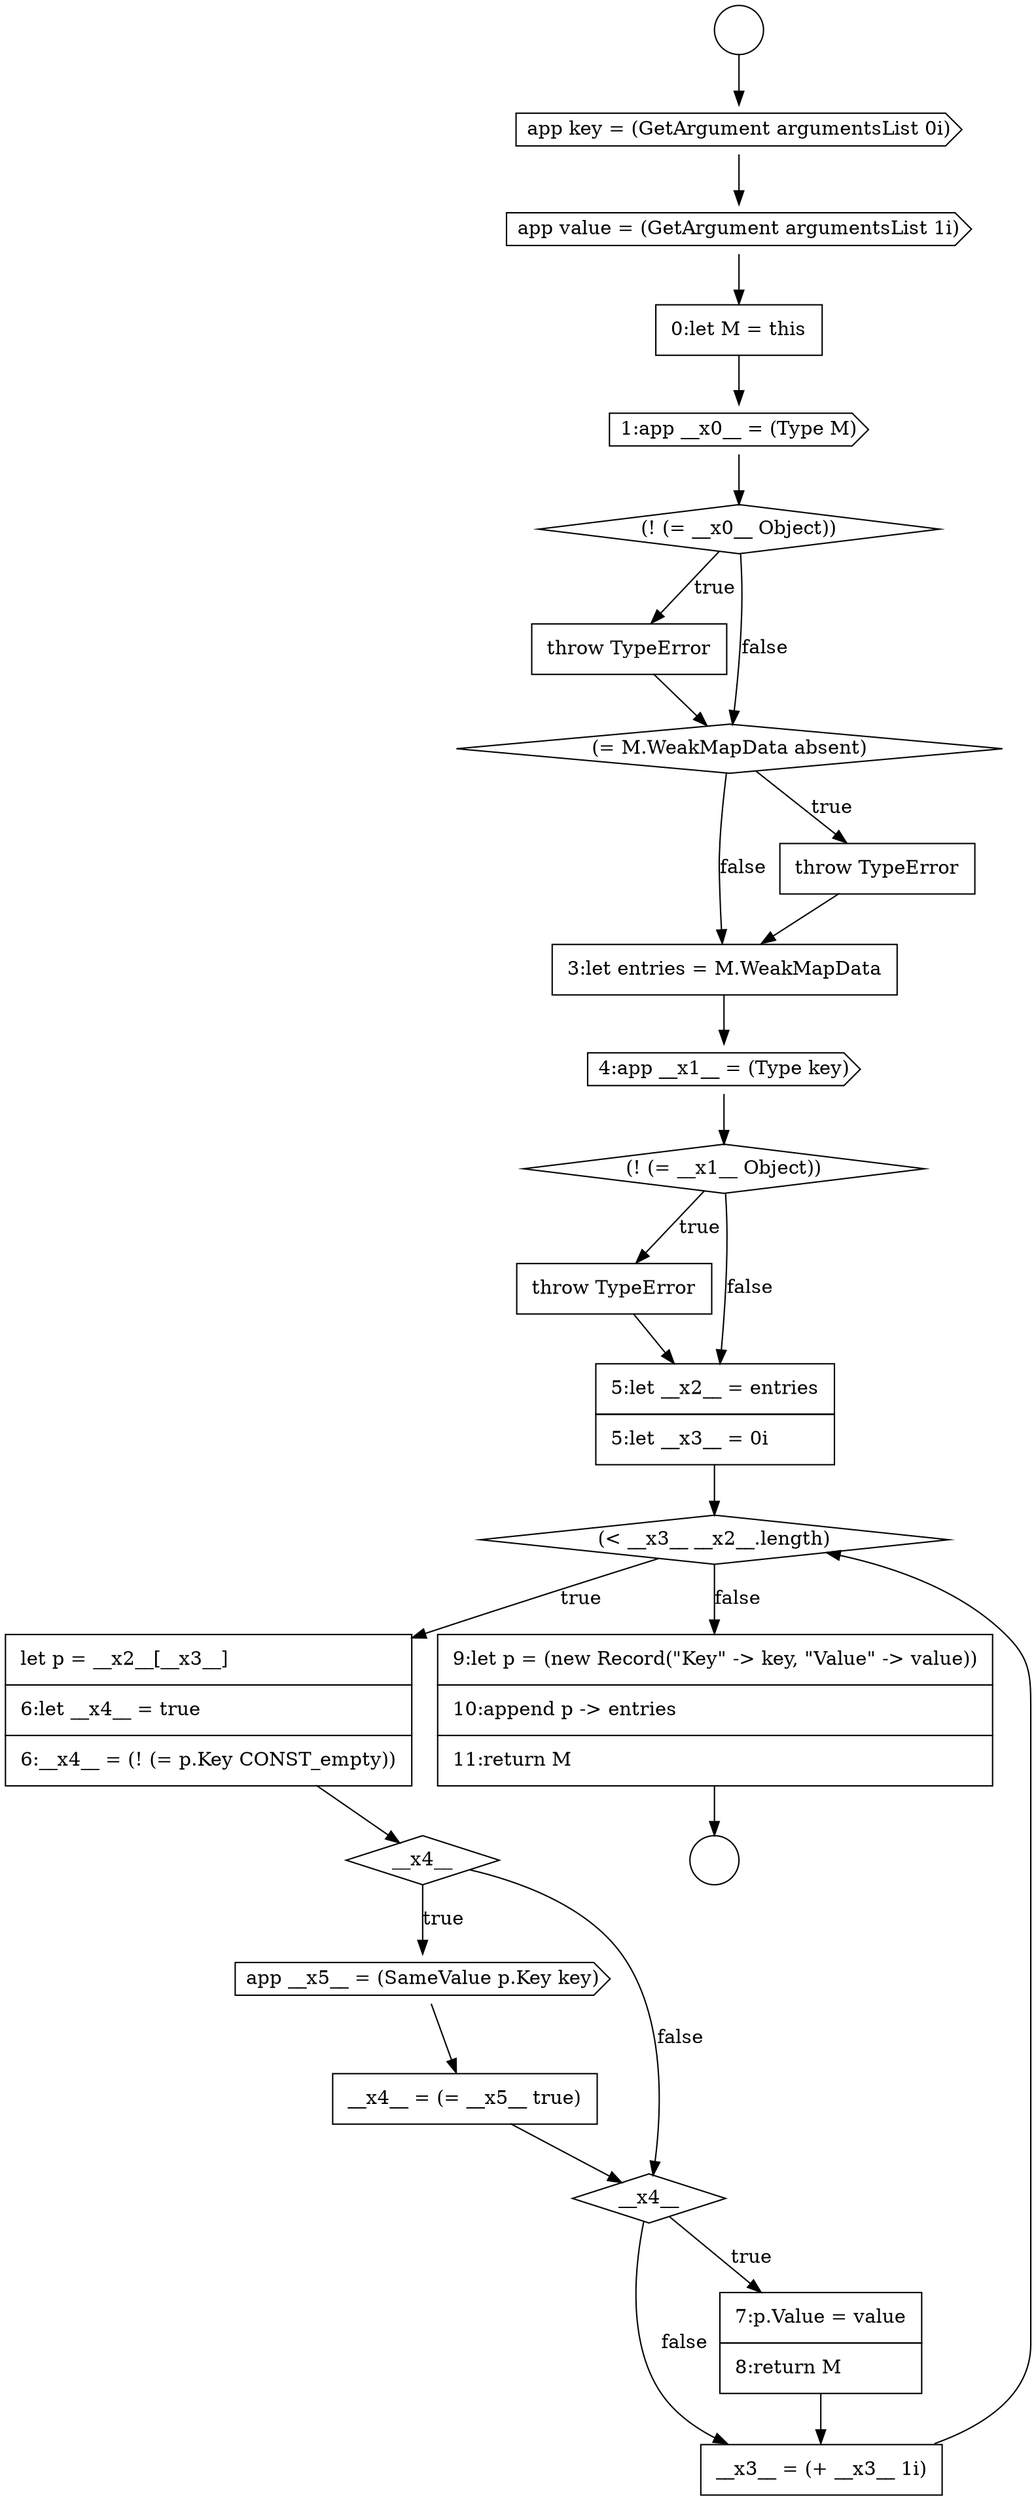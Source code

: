 digraph {
  node16216 [shape=diamond, label=<<font color="black">(&lt; __x3__ __x2__.length)</font>> color="black" fillcolor="white" style=filled]
  node16211 [shape=none, margin=0, label=<<font color="black">
    <table border="0" cellborder="1" cellspacing="0" cellpadding="10">
      <tr><td align="left">3:let entries = M.WeakMapData</td></tr>
    </table>
  </font>> color="black" fillcolor="white" style=filled]
  node16208 [shape=none, margin=0, label=<<font color="black">
    <table border="0" cellborder="1" cellspacing="0" cellpadding="10">
      <tr><td align="left">throw TypeError</td></tr>
    </table>
  </font>> color="black" fillcolor="white" style=filled]
  node16223 [shape=none, margin=0, label=<<font color="black">
    <table border="0" cellborder="1" cellspacing="0" cellpadding="10">
      <tr><td align="left">__x3__ = (+ __x3__ 1i)</td></tr>
    </table>
  </font>> color="black" fillcolor="white" style=filled]
  node16204 [shape=cds, label=<<font color="black">app value = (GetArgument argumentsList 1i)</font>> color="black" fillcolor="white" style=filled]
  node16219 [shape=cds, label=<<font color="black">app __x5__ = (SameValue p.Key key)</font>> color="black" fillcolor="white" style=filled]
  node16201 [shape=circle label=" " color="black" fillcolor="white" style=filled]
  node16220 [shape=none, margin=0, label=<<font color="black">
    <table border="0" cellborder="1" cellspacing="0" cellpadding="10">
      <tr><td align="left">__x4__ = (= __x5__ true)</td></tr>
    </table>
  </font>> color="black" fillcolor="white" style=filled]
  node16209 [shape=diamond, label=<<font color="black">(= M.WeakMapData absent)</font>> color="black" fillcolor="white" style=filled]
  node16214 [shape=none, margin=0, label=<<font color="black">
    <table border="0" cellborder="1" cellspacing="0" cellpadding="10">
      <tr><td align="left">throw TypeError</td></tr>
    </table>
  </font>> color="black" fillcolor="white" style=filled]
  node16217 [shape=none, margin=0, label=<<font color="black">
    <table border="0" cellborder="1" cellspacing="0" cellpadding="10">
      <tr><td align="left">let p = __x2__[__x3__]</td></tr>
      <tr><td align="left">6:let __x4__ = true</td></tr>
      <tr><td align="left">6:__x4__ = (! (= p.Key CONST_empty))</td></tr>
    </table>
  </font>> color="black" fillcolor="white" style=filled]
  node16202 [shape=circle label=" " color="black" fillcolor="white" style=filled]
  node16221 [shape=diamond, label=<<font color="black">__x4__</font>> color="black" fillcolor="white" style=filled]
  node16206 [shape=cds, label=<<font color="black">1:app __x0__ = (Type M)</font>> color="black" fillcolor="white" style=filled]
  node16207 [shape=diamond, label=<<font color="black">(! (= __x0__ Object))</font>> color="black" fillcolor="white" style=filled]
  node16218 [shape=diamond, label=<<font color="black">__x4__</font>> color="black" fillcolor="white" style=filled]
  node16210 [shape=none, margin=0, label=<<font color="black">
    <table border="0" cellborder="1" cellspacing="0" cellpadding="10">
      <tr><td align="left">throw TypeError</td></tr>
    </table>
  </font>> color="black" fillcolor="white" style=filled]
  node16205 [shape=none, margin=0, label=<<font color="black">
    <table border="0" cellborder="1" cellspacing="0" cellpadding="10">
      <tr><td align="left">0:let M = this</td></tr>
    </table>
  </font>> color="black" fillcolor="white" style=filled]
  node16215 [shape=none, margin=0, label=<<font color="black">
    <table border="0" cellborder="1" cellspacing="0" cellpadding="10">
      <tr><td align="left">5:let __x2__ = entries</td></tr>
      <tr><td align="left">5:let __x3__ = 0i</td></tr>
    </table>
  </font>> color="black" fillcolor="white" style=filled]
  node16212 [shape=cds, label=<<font color="black">4:app __x1__ = (Type key)</font>> color="black" fillcolor="white" style=filled]
  node16213 [shape=diamond, label=<<font color="black">(! (= __x1__ Object))</font>> color="black" fillcolor="white" style=filled]
  node16224 [shape=none, margin=0, label=<<font color="black">
    <table border="0" cellborder="1" cellspacing="0" cellpadding="10">
      <tr><td align="left">9:let p = (new Record(&quot;Key&quot; -&gt; key, &quot;Value&quot; -&gt; value))</td></tr>
      <tr><td align="left">10:append p -&gt; entries</td></tr>
      <tr><td align="left">11:return M</td></tr>
    </table>
  </font>> color="black" fillcolor="white" style=filled]
  node16222 [shape=none, margin=0, label=<<font color="black">
    <table border="0" cellborder="1" cellspacing="0" cellpadding="10">
      <tr><td align="left">7:p.Value = value</td></tr>
      <tr><td align="left">8:return M</td></tr>
    </table>
  </font>> color="black" fillcolor="white" style=filled]
  node16203 [shape=cds, label=<<font color="black">app key = (GetArgument argumentsList 0i)</font>> color="black" fillcolor="white" style=filled]
  node16203 -> node16204 [ color="black"]
  node16221 -> node16222 [label=<<font color="black">true</font>> color="black"]
  node16221 -> node16223 [label=<<font color="black">false</font>> color="black"]
  node16215 -> node16216 [ color="black"]
  node16210 -> node16211 [ color="black"]
  node16220 -> node16221 [ color="black"]
  node16206 -> node16207 [ color="black"]
  node16216 -> node16217 [label=<<font color="black">true</font>> color="black"]
  node16216 -> node16224 [label=<<font color="black">false</font>> color="black"]
  node16204 -> node16205 [ color="black"]
  node16214 -> node16215 [ color="black"]
  node16212 -> node16213 [ color="black"]
  node16222 -> node16223 [ color="black"]
  node16219 -> node16220 [ color="black"]
  node16223 -> node16216 [ color="black"]
  node16205 -> node16206 [ color="black"]
  node16209 -> node16210 [label=<<font color="black">true</font>> color="black"]
  node16209 -> node16211 [label=<<font color="black">false</font>> color="black"]
  node16224 -> node16202 [ color="black"]
  node16207 -> node16208 [label=<<font color="black">true</font>> color="black"]
  node16207 -> node16209 [label=<<font color="black">false</font>> color="black"]
  node16213 -> node16214 [label=<<font color="black">true</font>> color="black"]
  node16213 -> node16215 [label=<<font color="black">false</font>> color="black"]
  node16217 -> node16218 [ color="black"]
  node16208 -> node16209 [ color="black"]
  node16201 -> node16203 [ color="black"]
  node16211 -> node16212 [ color="black"]
  node16218 -> node16219 [label=<<font color="black">true</font>> color="black"]
  node16218 -> node16221 [label=<<font color="black">false</font>> color="black"]
}
